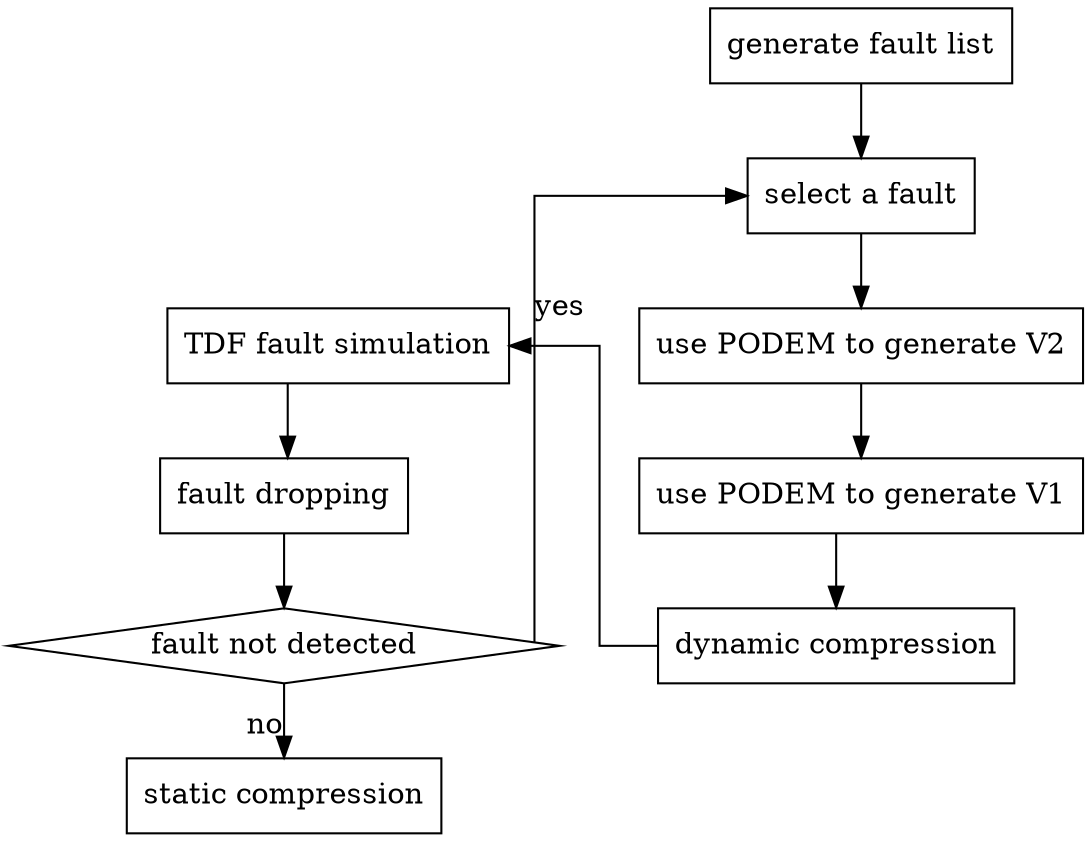 digraph Flow
{
  splines = ortho;
  nodesep = 0.5;

  node [ shape = box ];

  { rank = same; 3; 6 }

  1 [ label = "generate fault list"                       ];
  2 [ label = "select a fault"                            ];
  3 [ label = "use PODEM to generate V2"                  ];
  4 [ label = "use PODEM to generate V1"                  ];
  5 [ label = "dynamic compression"                       ];
  6 [ label = "TDF fault simulation"                      ];
  7 [ label = "fault dropping"                            ];
  8 [ label = "fault not detected",       shape = diamond ];
  9 [ label = "static compression"                        ];

  1 -> 2 -> 3 -> 4 -> 5 -> 6 -> 7 -> 8;

  8 -> 2 [ xlabel = "yes", constraint = false ];
  8 -> 9 [ xlabel = "no"  ];
}
